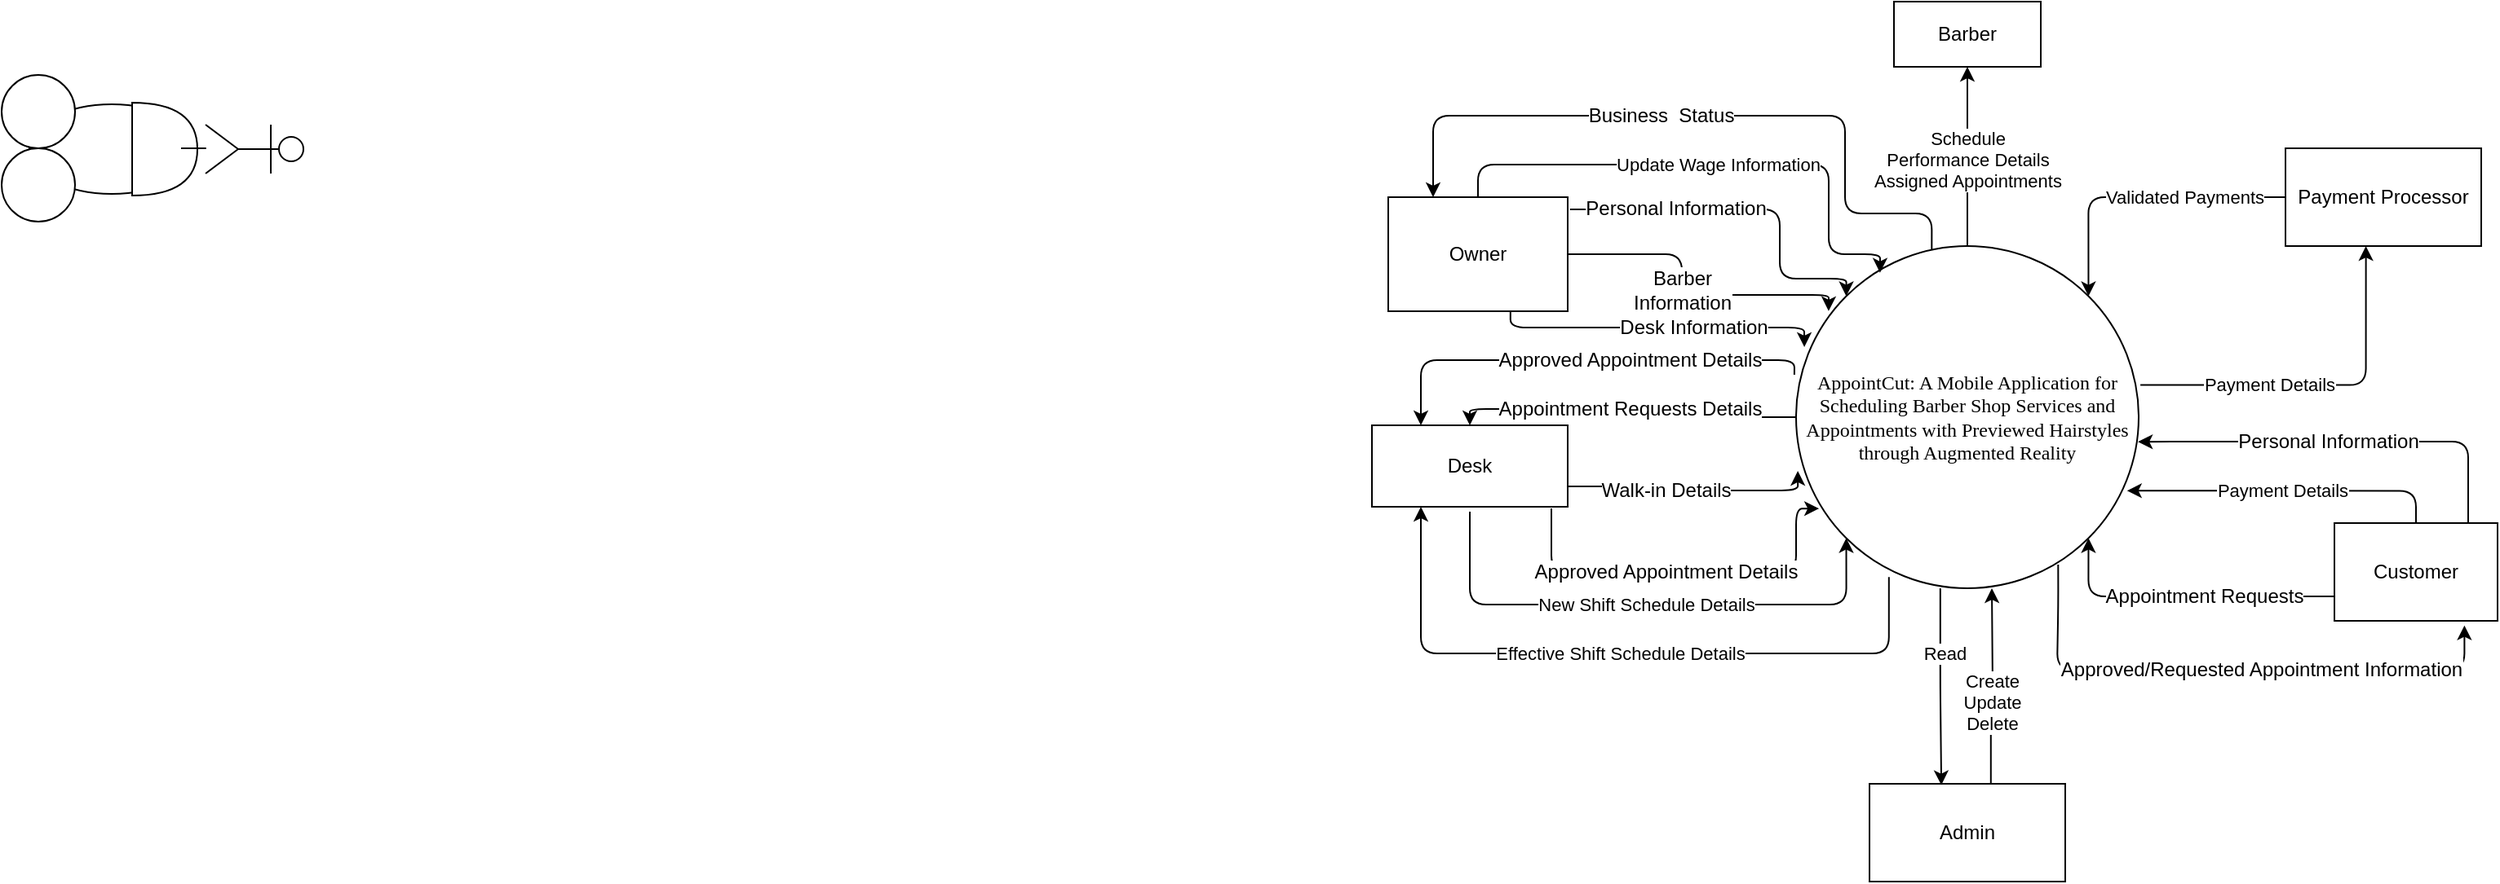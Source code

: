 <mxfile version="15.5.9" type="github" pages="2">
  <diagram id="QcfeCgYC6YROvoQcwezy" name="CFD">
    <mxGraphModel dx="1831" dy="532" grid="1" gridSize="10" guides="1" tooltips="1" connect="1" arrows="1" fold="1" page="1" pageScale="1" pageWidth="850" pageHeight="1100" math="0" shadow="0">
      <root>
        <mxCell id="0" />
        <mxCell id="1" parent="0" />
        <mxCell id="eU8hsQ7OFh6PPx2WCGZC-1" value="&lt;font style=&quot;font-size: 12px&quot;&gt;&lt;span style=&quot;font-family: &amp;#34;times new roman&amp;#34; ; color: rgb(0 , 0 , 0) ; background-color: transparent ; font-style: normal ; font-variant: normal ; text-decoration: none ; vertical-align: baseline&quot; id=&quot;docs-internal-guid-279cb4f7-7fff-44b1-516b-acc277abbe0b&quot;&gt;AppointCut: A Mobile Application for Scheduling Barber Shop Services and Appointments with Previewed Hairstyles through Augmented Reality&lt;/span&gt;&lt;/font&gt;" style="ellipse;whiteSpace=wrap;html=1;aspect=fixed;" parent="1" vertex="1">
          <mxGeometry x="310" y="220" width="210" height="210" as="geometry" />
        </mxCell>
        <mxCell id="YzoVD2geB_q7kexFXIaQ-12" value="Update Wage Information" style="edgeStyle=orthogonalEdgeStyle;rounded=1;orthogonalLoop=1;jettySize=auto;html=1;startArrow=none;startFill=0;endArrow=classic;endFill=1;entryX=0.245;entryY=0.078;entryDx=0;entryDy=0;entryPerimeter=0;" parent="1" source="eU8hsQ7OFh6PPx2WCGZC-3" target="eU8hsQ7OFh6PPx2WCGZC-1" edge="1">
          <mxGeometry relative="1" as="geometry">
            <Array as="points">
              <mxPoint x="115" y="170" />
              <mxPoint x="330" y="170" />
              <mxPoint x="330" y="225" />
              <mxPoint x="361" y="225" />
            </Array>
          </mxGeometry>
        </mxCell>
        <mxCell id="eU8hsQ7OFh6PPx2WCGZC-3" value="Owner" style="rounded=0;whiteSpace=wrap;html=1;fontSize=12;" parent="1" vertex="1">
          <mxGeometry x="60" y="190" width="110" height="70" as="geometry" />
        </mxCell>
        <mxCell id="YzoVD2geB_q7kexFXIaQ-4" value="&lt;div&gt;Effective Shift Schedule Details&lt;/div&gt;" style="edgeStyle=orthogonalEdgeStyle;rounded=1;orthogonalLoop=1;jettySize=auto;html=1;entryX=0.271;entryY=0.967;entryDx=0;entryDy=0;entryPerimeter=0;startArrow=classic;startFill=1;endArrow=none;endFill=0;" parent="1" source="eU8hsQ7OFh6PPx2WCGZC-4" target="eU8hsQ7OFh6PPx2WCGZC-1" edge="1">
          <mxGeometry relative="1" as="geometry">
            <Array as="points">
              <mxPoint x="80" y="470" />
              <mxPoint x="367" y="470" />
            </Array>
          </mxGeometry>
        </mxCell>
        <mxCell id="eU8hsQ7OFh6PPx2WCGZC-4" value="Desk" style="rounded=0;whiteSpace=wrap;html=1;fontSize=12;" parent="1" vertex="1">
          <mxGeometry x="50" y="330" width="120" height="50" as="geometry" />
        </mxCell>
        <mxCell id="eU8hsQ7OFh6PPx2WCGZC-5" value="Barber" style="rounded=0;whiteSpace=wrap;html=1;fontSize=12;" parent="1" vertex="1">
          <mxGeometry x="370" y="70" width="90" height="40" as="geometry" />
        </mxCell>
        <mxCell id="eU8hsQ7OFh6PPx2WCGZC-6" value="Customer" style="rounded=0;whiteSpace=wrap;html=1;fontSize=12;" parent="1" vertex="1">
          <mxGeometry x="640" y="390" width="100" height="60" as="geometry" />
        </mxCell>
        <mxCell id="eU8hsQ7OFh6PPx2WCGZC-8" value="Payment Processor" style="rounded=0;whiteSpace=wrap;html=1;fontSize=12;" parent="1" vertex="1">
          <mxGeometry x="610" y="160" width="120" height="60" as="geometry" />
        </mxCell>
        <mxCell id="eU8hsQ7OFh6PPx2WCGZC-20" value="Business&amp;nbsp; Status" style="endArrow=classic;html=1;rounded=1;fontSize=12;edgeStyle=orthogonalEdgeStyle;exitX=0.396;exitY=0.01;exitDx=0;exitDy=0;entryX=0.25;entryY=0;entryDx=0;entryDy=0;exitPerimeter=0;" parent="1" source="eU8hsQ7OFh6PPx2WCGZC-1" target="eU8hsQ7OFh6PPx2WCGZC-3" edge="1">
          <mxGeometry x="0.136" width="50" height="50" relative="1" as="geometry">
            <mxPoint x="170" y="170" as="sourcePoint" />
            <mxPoint x="140" y="180" as="targetPoint" />
            <Array as="points">
              <mxPoint x="393" y="200" />
              <mxPoint x="340" y="200" />
              <mxPoint x="340" y="140" />
              <mxPoint x="87" y="140" />
            </Array>
            <mxPoint as="offset" />
          </mxGeometry>
        </mxCell>
        <mxCell id="eU8hsQ7OFh6PPx2WCGZC-25" value="Personal Information" style="endArrow=classic;html=1;rounded=1;fontSize=12;edgeStyle=orthogonalEdgeStyle;exitX=1.013;exitY=0.107;exitDx=0;exitDy=0;exitPerimeter=0;entryX=0;entryY=0;entryDx=0;entryDy=0;" parent="1" source="eU8hsQ7OFh6PPx2WCGZC-3" target="eU8hsQ7OFh6PPx2WCGZC-1" edge="1">
          <mxGeometry x="-0.421" width="50" height="50" relative="1" as="geometry">
            <mxPoint x="230" y="320" as="sourcePoint" />
            <mxPoint x="300" y="280" as="targetPoint" />
            <Array as="points">
              <mxPoint x="300" y="198" />
              <mxPoint x="300" y="240" />
              <mxPoint x="341" y="240" />
            </Array>
            <mxPoint as="offset" />
          </mxGeometry>
        </mxCell>
        <mxCell id="eU8hsQ7OFh6PPx2WCGZC-26" value="Barber&lt;br&gt;Information" style="endArrow=classic;html=1;rounded=1;fontSize=12;edgeStyle=orthogonalEdgeStyle;exitX=1;exitY=0.5;exitDx=0;exitDy=0;entryX=0.095;entryY=0.19;entryDx=0;entryDy=0;entryPerimeter=0;" parent="1" source="eU8hsQ7OFh6PPx2WCGZC-3" target="eU8hsQ7OFh6PPx2WCGZC-1" edge="1">
          <mxGeometry x="-0.06" width="50" height="50" relative="1" as="geometry">
            <mxPoint x="190" y="380" as="sourcePoint" />
            <mxPoint x="240" y="330" as="targetPoint" />
            <Array as="points">
              <mxPoint x="240" y="225" />
              <mxPoint x="240" y="250" />
              <mxPoint x="330" y="250" />
            </Array>
            <mxPoint as="offset" />
          </mxGeometry>
        </mxCell>
        <mxCell id="eU8hsQ7OFh6PPx2WCGZC-27" value="Desk Information" style="endArrow=classic;html=1;rounded=1;fontSize=12;edgeStyle=orthogonalEdgeStyle;exitX=0.681;exitY=1.002;exitDx=0;exitDy=0;entryX=0.024;entryY=0.295;entryDx=0;entryDy=0;entryPerimeter=0;exitPerimeter=0;" parent="1" source="eU8hsQ7OFh6PPx2WCGZC-3" target="eU8hsQ7OFh6PPx2WCGZC-1" edge="1">
          <mxGeometry x="0.207" width="50" height="50" relative="1" as="geometry">
            <mxPoint x="230" y="400" as="sourcePoint" />
            <mxPoint x="280" y="350" as="targetPoint" />
            <Array as="points">
              <mxPoint x="135" y="270" />
              <mxPoint x="315" y="270" />
            </Array>
            <mxPoint as="offset" />
          </mxGeometry>
        </mxCell>
        <mxCell id="eU8hsQ7OFh6PPx2WCGZC-29" value="Approved Appointment Details" style="endArrow=classic;html=1;rounded=1;fontSize=12;edgeStyle=orthogonalEdgeStyle;exitX=-0.005;exitY=0.376;exitDx=0;exitDy=0;exitPerimeter=0;entryX=0.25;entryY=0;entryDx=0;entryDy=0;" parent="1" source="eU8hsQ7OFh6PPx2WCGZC-1" target="eU8hsQ7OFh6PPx2WCGZC-4" edge="1">
          <mxGeometry x="-0.207" width="50" height="50" relative="1" as="geometry">
            <mxPoint x="300" y="360" as="sourcePoint" />
            <mxPoint x="100" y="400" as="targetPoint" />
            <Array as="points">
              <mxPoint x="309" y="290" />
              <mxPoint x="80" y="290" />
            </Array>
            <mxPoint as="offset" />
          </mxGeometry>
        </mxCell>
        <mxCell id="eU8hsQ7OFh6PPx2WCGZC-30" value="Walk-in Details" style="endArrow=classic;html=1;rounded=1;fontSize=12;edgeStyle=orthogonalEdgeStyle;exitX=1;exitY=0.75;exitDx=0;exitDy=0;entryX=0.005;entryY=0.657;entryDx=0;entryDy=0;entryPerimeter=0;" parent="1" source="eU8hsQ7OFh6PPx2WCGZC-4" target="eU8hsQ7OFh6PPx2WCGZC-1" edge="1">
          <mxGeometry x="-0.205" width="50" height="50" relative="1" as="geometry">
            <mxPoint x="180" y="560" as="sourcePoint" />
            <mxPoint x="341" y="420" as="targetPoint" />
            <Array as="points">
              <mxPoint x="210" y="368" />
              <mxPoint x="210" y="370" />
              <mxPoint x="311" y="370" />
            </Array>
            <mxPoint as="offset" />
          </mxGeometry>
        </mxCell>
        <mxCell id="eU8hsQ7OFh6PPx2WCGZC-31" value="Approved Appointment Details" style="endArrow=classic;html=1;rounded=1;fontSize=12;edgeStyle=orthogonalEdgeStyle;entryX=0.067;entryY=0.767;entryDx=0;entryDy=0;entryPerimeter=0;" parent="1" target="eU8hsQ7OFh6PPx2WCGZC-1" edge="1">
          <mxGeometry x="-0.099" width="50" height="50" relative="1" as="geometry">
            <mxPoint x="160" y="381" as="sourcePoint" />
            <mxPoint x="357" y="435" as="targetPoint" />
            <Array as="points">
              <mxPoint x="160" y="420" />
              <mxPoint x="310" y="420" />
              <mxPoint x="310" y="381" />
            </Array>
            <mxPoint as="offset" />
          </mxGeometry>
        </mxCell>
        <mxCell id="eU8hsQ7OFh6PPx2WCGZC-34" value="Personal Information" style="endArrow=classic;html=1;rounded=1;fontSize=12;edgeStyle=orthogonalEdgeStyle;entryX=0.998;entryY=0.572;entryDx=0;entryDy=0;entryPerimeter=0;" parent="1" source="eU8hsQ7OFh6PPx2WCGZC-6" target="eU8hsQ7OFh6PPx2WCGZC-1" edge="1">
          <mxGeometry x="0.082" width="50" height="50" relative="1" as="geometry">
            <mxPoint x="730" y="370" as="sourcePoint" />
            <mxPoint x="540" y="340" as="targetPoint" />
            <Array as="points">
              <mxPoint x="722" y="340" />
              <mxPoint x="550" y="340" />
            </Array>
            <mxPoint as="offset" />
          </mxGeometry>
        </mxCell>
        <mxCell id="eU8hsQ7OFh6PPx2WCGZC-35" value="Approved/Requested Appointment Information" style="endArrow=classic;html=1;rounded=1;fontSize=12;edgeStyle=orthogonalEdgeStyle;exitX=0.765;exitY=0.931;exitDx=0;exitDy=0;exitPerimeter=0;entryX=0.797;entryY=1.047;entryDx=0;entryDy=0;entryPerimeter=0;" parent="1" source="eU8hsQ7OFh6PPx2WCGZC-1" target="eU8hsQ7OFh6PPx2WCGZC-6" edge="1">
          <mxGeometry x="0.111" width="50" height="50" relative="1" as="geometry">
            <mxPoint x="460" y="440" as="sourcePoint" />
            <mxPoint x="710" y="460" as="targetPoint" />
            <Array as="points">
              <mxPoint x="471" y="440" />
              <mxPoint x="470" y="440" />
              <mxPoint x="470" y="480" />
              <mxPoint x="720" y="480" />
            </Array>
            <mxPoint as="offset" />
          </mxGeometry>
        </mxCell>
        <mxCell id="eU8hsQ7OFh6PPx2WCGZC-36" value="Appointment Requests" style="endArrow=classic;html=1;rounded=1;fontSize=12;edgeStyle=orthogonalEdgeStyle;entryX=1;entryY=1;entryDx=0;entryDy=0;exitX=0;exitY=0.75;exitDx=0;exitDy=0;" parent="1" source="eU8hsQ7OFh6PPx2WCGZC-6" target="eU8hsQ7OFh6PPx2WCGZC-1" edge="1">
          <mxGeometry x="-0.142" width="50" height="50" relative="1" as="geometry">
            <mxPoint x="620" y="420" as="sourcePoint" />
            <mxPoint x="500" y="418" as="targetPoint" />
            <Array as="points">
              <mxPoint x="489" y="435" />
            </Array>
            <mxPoint as="offset" />
          </mxGeometry>
        </mxCell>
        <mxCell id="eU8hsQ7OFh6PPx2WCGZC-37" value="Appointment Requests Details" style="endArrow=classic;html=1;rounded=1;fontSize=12;edgeStyle=orthogonalEdgeStyle;exitX=0;exitY=0.5;exitDx=0;exitDy=0;entryX=0.5;entryY=0;entryDx=0;entryDy=0;" parent="1" source="eU8hsQ7OFh6PPx2WCGZC-1" target="eU8hsQ7OFh6PPx2WCGZC-4" edge="1">
          <mxGeometry width="50" height="50" relative="1" as="geometry">
            <mxPoint x="200" y="430" as="sourcePoint" />
            <mxPoint x="133" y="400" as="targetPoint" />
          </mxGeometry>
        </mxCell>
        <mxCell id="ihMS51rqOD6s6_fyYxc7-1" value="" style="endArrow=classic;html=1;rounded=1;edgeStyle=orthogonalEdgeStyle;" parent="1" source="eU8hsQ7OFh6PPx2WCGZC-1" target="eU8hsQ7OFh6PPx2WCGZC-5" edge="1">
          <mxGeometry width="50" height="50" relative="1" as="geometry">
            <mxPoint x="530" y="240" as="sourcePoint" />
            <mxPoint x="580" y="190" as="targetPoint" />
            <Array as="points">
              <mxPoint x="415" y="95" />
            </Array>
          </mxGeometry>
        </mxCell>
        <mxCell id="ihMS51rqOD6s6_fyYxc7-10" value="Schedule&lt;br&gt;Performance Details&lt;br&gt;Assigned Appointments" style="edgeLabel;html=1;align=center;verticalAlign=middle;resizable=0;points=[];" parent="ihMS51rqOD6s6_fyYxc7-1" vertex="1" connectable="0">
          <mxGeometry x="-0.395" y="-1" relative="1" as="geometry">
            <mxPoint x="-1" y="-20" as="offset" />
          </mxGeometry>
        </mxCell>
        <mxCell id="ihMS51rqOD6s6_fyYxc7-11" value="Payment Details" style="endArrow=classic;html=1;rounded=1;edgeStyle=orthogonalEdgeStyle;exitX=0.5;exitY=0;exitDx=0;exitDy=0;entryX=0.966;entryY=0.715;entryDx=0;entryDy=0;entryPerimeter=0;" parent="1" source="eU8hsQ7OFh6PPx2WCGZC-6" target="eU8hsQ7OFh6PPx2WCGZC-1" edge="1">
          <mxGeometry x="0.035" width="50" height="50" relative="1" as="geometry">
            <mxPoint x="700" y="370" as="sourcePoint" />
            <mxPoint x="540" y="370" as="targetPoint" />
            <Array as="points">
              <mxPoint x="690" y="370" />
            </Array>
            <mxPoint as="offset" />
          </mxGeometry>
        </mxCell>
        <mxCell id="ihMS51rqOD6s6_fyYxc7-12" value="Payment Details" style="endArrow=classic;html=1;rounded=1;edgeStyle=orthogonalEdgeStyle;exitX=1.005;exitY=0.406;exitDx=0;exitDy=0;exitPerimeter=0;entryX=0.411;entryY=1.001;entryDx=0;entryDy=0;entryPerimeter=0;" parent="1" source="eU8hsQ7OFh6PPx2WCGZC-1" target="eU8hsQ7OFh6PPx2WCGZC-8" edge="1">
          <mxGeometry x="-0.294" width="50" height="50" relative="1" as="geometry">
            <mxPoint x="600" y="330" as="sourcePoint" />
            <mxPoint x="650" y="250" as="targetPoint" />
            <mxPoint as="offset" />
          </mxGeometry>
        </mxCell>
        <mxCell id="ihMS51rqOD6s6_fyYxc7-13" value="" style="endArrow=classic;html=1;rounded=1;edgeStyle=orthogonalEdgeStyle;exitX=0;exitY=0.5;exitDx=0;exitDy=0;entryX=1;entryY=0;entryDx=0;entryDy=0;" parent="1" source="eU8hsQ7OFh6PPx2WCGZC-8" target="eU8hsQ7OFh6PPx2WCGZC-1" edge="1">
          <mxGeometry width="50" height="50" relative="1" as="geometry">
            <mxPoint x="560" y="270" as="sourcePoint" />
            <mxPoint x="476" y="220" as="targetPoint" />
            <Array as="points">
              <mxPoint x="489" y="190" />
            </Array>
          </mxGeometry>
        </mxCell>
        <mxCell id="ihMS51rqOD6s6_fyYxc7-14" value="Validated Payments" style="edgeLabel;html=1;align=center;verticalAlign=middle;resizable=0;points=[];" parent="ihMS51rqOD6s6_fyYxc7-13" vertex="1" connectable="0">
          <mxGeometry x="-0.133" y="-1" relative="1" as="geometry">
            <mxPoint x="16" y="1" as="offset" />
          </mxGeometry>
        </mxCell>
        <mxCell id="jR0Vj0uFJXifs4Czaeaf-1" value="Admin" style="rounded=0;whiteSpace=wrap;html=1;fontSize=12;" parent="1" vertex="1">
          <mxGeometry x="355" y="550" width="120" height="60" as="geometry" />
        </mxCell>
        <mxCell id="jR0Vj0uFJXifs4Czaeaf-2" value="" style="endArrow=classic;html=1;rounded=1;strokeColor=default;edgeStyle=orthogonalEdgeStyle;entryX=0.367;entryY=0.013;entryDx=0;entryDy=0;entryPerimeter=0;exitX=0.421;exitY=1;exitDx=0;exitDy=0;exitPerimeter=0;" parent="1" source="eU8hsQ7OFh6PPx2WCGZC-1" target="jR0Vj0uFJXifs4Czaeaf-1" edge="1">
          <mxGeometry width="50" height="50" relative="1" as="geometry">
            <mxPoint x="350" y="570" as="sourcePoint" />
            <mxPoint x="400" y="520" as="targetPoint" />
          </mxGeometry>
        </mxCell>
        <mxCell id="jR0Vj0uFJXifs4Czaeaf-6" value="Read" style="edgeLabel;html=1;align=center;verticalAlign=middle;resizable=0;points=[];" parent="jR0Vj0uFJXifs4Czaeaf-2" vertex="1" connectable="0">
          <mxGeometry x="-0.184" y="-1" relative="1" as="geometry">
            <mxPoint x="3" y="-10" as="offset" />
          </mxGeometry>
        </mxCell>
        <mxCell id="jR0Vj0uFJXifs4Czaeaf-3" value="Create&lt;br&gt;Update&lt;br&gt;Delete" style="endArrow=classic;html=1;rounded=1;strokeColor=default;edgeStyle=orthogonalEdgeStyle;exitX=0.62;exitY=0.001;exitDx=0;exitDy=0;exitPerimeter=0;" parent="1" source="jR0Vj0uFJXifs4Czaeaf-1" edge="1">
          <mxGeometry x="-0.17" y="-1" width="50" height="50" relative="1" as="geometry">
            <mxPoint x="408.41" y="440.0" as="sourcePoint" />
            <mxPoint x="430" y="430" as="targetPoint" />
            <mxPoint as="offset" />
          </mxGeometry>
        </mxCell>
        <mxCell id="YzoVD2geB_q7kexFXIaQ-3" value="New Shift Schedule Details" style="endArrow=classic;html=1;edgeStyle=orthogonalEdgeStyle;rounded=1;entryX=0;entryY=1;entryDx=0;entryDy=0;startArrow=none;startFill=0;" parent="1" target="eU8hsQ7OFh6PPx2WCGZC-1" edge="1">
          <mxGeometry width="50" height="50" relative="1" as="geometry">
            <mxPoint x="110" y="383" as="sourcePoint" />
            <mxPoint x="200" y="560" as="targetPoint" />
            <Array as="points">
              <mxPoint x="110" y="440" />
              <mxPoint x="341" y="440" />
            </Array>
          </mxGeometry>
        </mxCell>
        <mxCell id="YzoVD2geB_q7kexFXIaQ-5" value="" style="group" parent="1" vertex="1" connectable="0">
          <mxGeometry x="-790" y="115" width="185" height="90" as="geometry" />
        </mxCell>
        <mxCell id="YzoVD2geB_q7kexFXIaQ-6" value="" style="ellipse;whiteSpace=wrap;html=1;direction=south;rotation=90;" parent="YzoVD2geB_q7kexFXIaQ-5" vertex="1">
          <mxGeometry x="40" y="-5" width="55" height="101" as="geometry" />
        </mxCell>
        <mxCell id="YzoVD2geB_q7kexFXIaQ-7" value="" style="ellipse;whiteSpace=wrap;html=1;aspect=fixed;" parent="YzoVD2geB_q7kexFXIaQ-5" vertex="1">
          <mxGeometry width="45" height="45" as="geometry" />
        </mxCell>
        <mxCell id="YzoVD2geB_q7kexFXIaQ-8" value="" style="ellipse;whiteSpace=wrap;html=1;aspect=fixed;" parent="YzoVD2geB_q7kexFXIaQ-5" vertex="1">
          <mxGeometry y="45" width="45" height="45" as="geometry" />
        </mxCell>
        <mxCell id="YzoVD2geB_q7kexFXIaQ-9" value="" style="shape=umlActor;verticalLabelPosition=bottom;verticalAlign=top;html=1;outlineConnect=0;rotation=90;" parent="YzoVD2geB_q7kexFXIaQ-5" vertex="1">
          <mxGeometry x="140" y="15.5" width="30" height="60" as="geometry" />
        </mxCell>
        <mxCell id="YzoVD2geB_q7kexFXIaQ-10" value="" style="shape=or;whiteSpace=wrap;html=1;" parent="YzoVD2geB_q7kexFXIaQ-5" vertex="1">
          <mxGeometry x="80" y="17" width="40" height="57" as="geometry" />
        </mxCell>
        <mxCell id="YzoVD2geB_q7kexFXIaQ-11" value="" style="endArrow=none;html=1;rounded=1;edgeStyle=orthogonalEdgeStyle;" parent="YzoVD2geB_q7kexFXIaQ-5" edge="1">
          <mxGeometry width="50" height="50" relative="1" as="geometry">
            <mxPoint x="110" y="45" as="sourcePoint" />
            <mxPoint x="110" y="45" as="targetPoint" />
            <Array as="points">
              <mxPoint x="130" y="45" />
              <mxPoint x="110" y="45" />
            </Array>
          </mxGeometry>
        </mxCell>
      </root>
    </mxGraphModel>
  </diagram>
  <diagram id="z-SG2S14-h5Qbc_ahD4r" name="CFD-Admin">
    <mxGraphModel dx="1422" dy="772" grid="1" gridSize="10" guides="1" tooltips="1" connect="1" arrows="1" fold="1" page="1" pageScale="1" pageWidth="850" pageHeight="1100" math="0" shadow="0">
      <root>
        <mxCell id="9v1a9WS_H9Mqt1QaRTHw-0" />
        <mxCell id="9v1a9WS_H9Mqt1QaRTHw-1" parent="9v1a9WS_H9Mqt1QaRTHw-0" />
        <mxCell id="lL5zHZhPwYxmuigHh4Fn-0" value="&lt;font style=&quot;font-size: 12px&quot;&gt;&lt;span style=&quot;font-family: &amp;#34;times new roman&amp;#34; ; color: rgb(0 , 0 , 0) ; background-color: transparent ; font-style: normal ; font-variant: normal ; text-decoration: none ; vertical-align: baseline&quot; id=&quot;docs-internal-guid-279cb4f7-7fff-44b1-516b-acc277abbe0b&quot;&gt;AppointCut: A Mobile Application for Scheduling Barber Shop Services and Appointments with Previewed Hairstyles through Augmented Reality&lt;/span&gt;&lt;/font&gt;" style="ellipse;whiteSpace=wrap;html=1;aspect=fixed;" parent="9v1a9WS_H9Mqt1QaRTHw-1" vertex="1">
          <mxGeometry x="120" y="230" width="210" height="210" as="geometry" />
        </mxCell>
        <mxCell id="lL5zHZhPwYxmuigHh4Fn-1" value="Admin" style="rounded=0;whiteSpace=wrap;html=1;fontSize=12;" parent="9v1a9WS_H9Mqt1QaRTHw-1" vertex="1">
          <mxGeometry x="580" y="305" width="120" height="60" as="geometry" />
        </mxCell>
        <mxCell id="F4i1eAzSYNV20_Flw85E-8" value="" style="endArrow=classic;html=1;rounded=0;edgeStyle=orthogonalEdgeStyle;exitX=0.951;exitY=0.289;exitDx=0;exitDy=0;exitPerimeter=0;" parent="9v1a9WS_H9Mqt1QaRTHw-1" source="lL5zHZhPwYxmuigHh4Fn-0" target="lL5zHZhPwYxmuigHh4Fn-1" edge="1">
          <mxGeometry width="50" height="50" relative="1" as="geometry">
            <mxPoint x="320" y="230" as="sourcePoint" />
            <mxPoint x="590" y="291" as="targetPoint" />
            <Array as="points">
              <mxPoint x="320" y="240" />
              <mxPoint x="590" y="240" />
            </Array>
          </mxGeometry>
        </mxCell>
        <mxCell id="KmbpuiYW9SRUuznEyT2X-0" value="Customer Details" style="edgeLabel;html=1;align=center;verticalAlign=middle;resizable=0;points=[];" parent="F4i1eAzSYNV20_Flw85E-8" vertex="1" connectable="0">
          <mxGeometry x="-0.312" y="2" relative="1" as="geometry">
            <mxPoint x="47" as="offset" />
          </mxGeometry>
        </mxCell>
        <mxCell id="F4i1eAzSYNV20_Flw85E-9" value="" style="endArrow=none;html=1;rounded=0;edgeStyle=orthogonalEdgeStyle;endFill=0;startArrow=classic;startFill=1;exitX=0.941;exitY=0.762;exitDx=0;exitDy=0;exitPerimeter=0;" parent="9v1a9WS_H9Mqt1QaRTHw-1" source="lL5zHZhPwYxmuigHh4Fn-0" target="lL5zHZhPwYxmuigHh4Fn-1" edge="1">
          <mxGeometry width="50" height="50" relative="1" as="geometry">
            <mxPoint x="320" y="400" as="sourcePoint" />
            <mxPoint x="590" y="380" as="targetPoint" />
            <Array as="points">
              <mxPoint x="318" y="440" />
              <mxPoint x="590" y="440" />
            </Array>
          </mxGeometry>
        </mxCell>
        <mxCell id="KmbpuiYW9SRUuznEyT2X-3" value="Approved Customer" style="edgeLabel;html=1;align=center;verticalAlign=middle;resizable=0;points=[];" parent="F4i1eAzSYNV20_Flw85E-9" vertex="1" connectable="0">
          <mxGeometry x="-0.131" y="-2" relative="1" as="geometry">
            <mxPoint x="10" y="-2" as="offset" />
          </mxGeometry>
        </mxCell>
        <mxCell id="KmbpuiYW9SRUuznEyT2X-4" value="" style="endArrow=none;html=1;rounded=1;edgeStyle=orthogonalEdgeStyle;exitX=1;exitY=1;exitDx=0;exitDy=0;startArrow=classic;startFill=1;endFill=0;entryX=0.164;entryY=0.981;entryDx=0;entryDy=0;entryPerimeter=0;" parent="9v1a9WS_H9Mqt1QaRTHw-1" source="lL5zHZhPwYxmuigHh4Fn-0" target="lL5zHZhPwYxmuigHh4Fn-1" edge="1">
          <mxGeometry width="50" height="50" relative="1" as="geometry">
            <mxPoint x="290" y="430" as="sourcePoint" />
            <mxPoint x="600" y="380" as="targetPoint" />
            <Array as="points">
              <mxPoint x="299" y="430" />
              <mxPoint x="300" y="430" />
              <mxPoint x="300" y="460" />
              <mxPoint x="600" y="460" />
              <mxPoint x="600" y="368" />
            </Array>
          </mxGeometry>
        </mxCell>
        <mxCell id="KmbpuiYW9SRUuznEyT2X-8" value="Approved Owner Details" style="edgeLabel;html=1;align=center;verticalAlign=middle;resizable=0;points=[];" parent="KmbpuiYW9SRUuznEyT2X-4" vertex="1" connectable="0">
          <mxGeometry x="-0.143" y="2" relative="1" as="geometry">
            <mxPoint x="12" as="offset" />
          </mxGeometry>
        </mxCell>
        <mxCell id="KmbpuiYW9SRUuznEyT2X-5" value="" style="endArrow=classic;html=1;rounded=0;edgeStyle=orthogonalEdgeStyle;endFill=1;startArrow=none;startFill=0;strokeColor=default;" parent="9v1a9WS_H9Mqt1QaRTHw-1" source="lL5zHZhPwYxmuigHh4Fn-0" target="lL5zHZhPwYxmuigHh4Fn-1" edge="1">
          <mxGeometry width="50" height="50" relative="1" as="geometry">
            <mxPoint x="305.54" y="260.69" as="sourcePoint" />
            <mxPoint x="599" y="300" as="targetPoint" />
            <Array as="points">
              <mxPoint x="305" y="220" />
              <mxPoint x="599" y="220" />
            </Array>
          </mxGeometry>
        </mxCell>
        <mxCell id="KmbpuiYW9SRUuznEyT2X-6" value="Owners Application" style="edgeLabel;html=1;align=center;verticalAlign=middle;resizable=0;points=[];" parent="KmbpuiYW9SRUuznEyT2X-5" vertex="1" connectable="0">
          <mxGeometry x="-0.312" y="2" relative="1" as="geometry">
            <mxPoint x="47" as="offset" />
          </mxGeometry>
        </mxCell>
        <mxCell id="Xylg9A7ksIJKhDiFP-UO-0" value="" style="endArrow=classic;html=1;rounded=1;edgeStyle=orthogonalEdgeStyle;exitX=0.25;exitY=1;exitDx=0;exitDy=0;" parent="9v1a9WS_H9Mqt1QaRTHw-1" source="lL5zHZhPwYxmuigHh4Fn-1" target="lL5zHZhPwYxmuigHh4Fn-0" edge="1">
          <mxGeometry width="50" height="50" relative="1" as="geometry">
            <mxPoint x="540" y="570" as="sourcePoint" />
            <mxPoint x="280" y="460" as="targetPoint" />
            <Array as="points">
              <mxPoint x="610" y="480" />
              <mxPoint x="280" y="480" />
            </Array>
          </mxGeometry>
        </mxCell>
        <mxCell id="Xylg9A7ksIJKhDiFP-UO-5" value="Added Barber Details" style="edgeLabel;html=1;align=center;verticalAlign=middle;resizable=0;points=[];" parent="Xylg9A7ksIJKhDiFP-UO-0" vertex="1" connectable="0">
          <mxGeometry x="0.159" y="-1" relative="1" as="geometry">
            <mxPoint x="15" as="offset" />
          </mxGeometry>
        </mxCell>
        <mxCell id="Xylg9A7ksIJKhDiFP-UO-3" value="" style="endArrow=classic;html=1;rounded=0;edgeStyle=orthogonalEdgeStyle;endFill=1;startArrow=none;startFill=0;entryX=0.25;entryY=0;entryDx=0;entryDy=0;" parent="9v1a9WS_H9Mqt1QaRTHw-1" source="lL5zHZhPwYxmuigHh4Fn-0" target="lL5zHZhPwYxmuigHh4Fn-1" edge="1">
          <mxGeometry width="50" height="50" relative="1" as="geometry">
            <mxPoint x="291" y="240" as="sourcePoint" />
            <mxPoint x="584.5" y="290.0" as="targetPoint" />
            <Array as="points">
              <mxPoint x="291" y="200" />
              <mxPoint x="610" y="200" />
            </Array>
          </mxGeometry>
        </mxCell>
        <mxCell id="Xylg9A7ksIJKhDiFP-UO-4" value="Barber Details" style="edgeLabel;html=1;align=center;verticalAlign=middle;resizable=0;points=[];" parent="Xylg9A7ksIJKhDiFP-UO-3" vertex="1" connectable="0">
          <mxGeometry x="-0.312" y="2" relative="1" as="geometry">
            <mxPoint x="47" as="offset" />
          </mxGeometry>
        </mxCell>
        <mxCell id="Xylg9A7ksIJKhDiFP-UO-6" value="" style="endArrow=classic;html=1;rounded=0;edgeStyle=orthogonalEdgeStyle;endFill=1;startArrow=none;startFill=0;entryX=0.342;entryY=0.004;entryDx=0;entryDy=0;entryPerimeter=0;" parent="9v1a9WS_H9Mqt1QaRTHw-1" source="lL5zHZhPwYxmuigHh4Fn-0" target="lL5zHZhPwYxmuigHh4Fn-1" edge="1">
          <mxGeometry width="50" height="50" relative="1" as="geometry">
            <mxPoint x="277.98" y="233.336" as="sourcePoint" />
            <mxPoint x="620" y="290" as="targetPoint" />
            <Array as="points">
              <mxPoint x="278" y="180" />
              <mxPoint x="620" y="180" />
              <mxPoint x="620" y="285" />
              <mxPoint x="621" y="285" />
            </Array>
          </mxGeometry>
        </mxCell>
        <mxCell id="Xylg9A7ksIJKhDiFP-UO-7" value="Desk Details" style="edgeLabel;html=1;align=center;verticalAlign=middle;resizable=0;points=[];" parent="Xylg9A7ksIJKhDiFP-UO-6" vertex="1" connectable="0">
          <mxGeometry x="-0.312" y="2" relative="1" as="geometry">
            <mxPoint x="47" as="offset" />
          </mxGeometry>
        </mxCell>
        <mxCell id="Xylg9A7ksIJKhDiFP-UO-8" value="" style="endArrow=classic;html=1;rounded=1;edgeStyle=orthogonalEdgeStyle;exitX=0.336;exitY=1.004;exitDx=0;exitDy=0;exitPerimeter=0;" parent="9v1a9WS_H9Mqt1QaRTHw-1" source="lL5zHZhPwYxmuigHh4Fn-1" target="lL5zHZhPwYxmuigHh4Fn-0" edge="1">
          <mxGeometry width="50" height="50" relative="1" as="geometry">
            <mxPoint x="599.97" y="375.0" as="sourcePoint" />
            <mxPoint x="260" y="450" as="targetPoint" />
            <Array as="points">
              <mxPoint x="620" y="500" />
              <mxPoint x="260" y="500" />
            </Array>
          </mxGeometry>
        </mxCell>
        <mxCell id="Xylg9A7ksIJKhDiFP-UO-9" value="Added Barber Details" style="edgeLabel;html=1;align=center;verticalAlign=middle;resizable=0;points=[];" parent="Xylg9A7ksIJKhDiFP-UO-8" vertex="1" connectable="0">
          <mxGeometry x="0.159" y="-1" relative="1" as="geometry">
            <mxPoint x="15" as="offset" />
          </mxGeometry>
        </mxCell>
        <mxCell id="tw8a4bLxt4a7vOjRQgqN-0" value="" style="group" parent="9v1a9WS_H9Mqt1QaRTHw-1" vertex="1" connectable="0">
          <mxGeometry x="370" y="295" width="185" height="90" as="geometry" />
        </mxCell>
        <mxCell id="KmbpuiYW9SRUuznEyT2X-11" value="" style="ellipse;whiteSpace=wrap;html=1;direction=south;rotation=90;" parent="tw8a4bLxt4a7vOjRQgqN-0" vertex="1">
          <mxGeometry x="40" y="-5" width="55" height="101" as="geometry" />
        </mxCell>
        <mxCell id="KmbpuiYW9SRUuznEyT2X-9" value="" style="ellipse;whiteSpace=wrap;html=1;aspect=fixed;" parent="tw8a4bLxt4a7vOjRQgqN-0" vertex="1">
          <mxGeometry width="45" height="45" as="geometry" />
        </mxCell>
        <mxCell id="KmbpuiYW9SRUuznEyT2X-10" value="" style="ellipse;whiteSpace=wrap;html=1;aspect=fixed;" parent="tw8a4bLxt4a7vOjRQgqN-0" vertex="1">
          <mxGeometry y="45" width="45" height="45" as="geometry" />
        </mxCell>
        <mxCell id="KmbpuiYW9SRUuznEyT2X-12" value="" style="shape=umlActor;verticalLabelPosition=bottom;verticalAlign=top;html=1;outlineConnect=0;rotation=90;" parent="tw8a4bLxt4a7vOjRQgqN-0" vertex="1">
          <mxGeometry x="140" y="15.5" width="30" height="60" as="geometry" />
        </mxCell>
        <mxCell id="Xylg9A7ksIJKhDiFP-UO-1" value="" style="shape=or;whiteSpace=wrap;html=1;" parent="tw8a4bLxt4a7vOjRQgqN-0" vertex="1">
          <mxGeometry x="80" y="17" width="40" height="57" as="geometry" />
        </mxCell>
        <mxCell id="Xylg9A7ksIJKhDiFP-UO-2" value="" style="endArrow=none;html=1;rounded=1;edgeStyle=orthogonalEdgeStyle;" parent="tw8a4bLxt4a7vOjRQgqN-0" edge="1">
          <mxGeometry width="50" height="50" relative="1" as="geometry">
            <mxPoint x="110" y="45" as="sourcePoint" />
            <mxPoint x="110" y="45" as="targetPoint" />
            <Array as="points">
              <mxPoint x="130" y="45" />
              <mxPoint x="110" y="45" />
            </Array>
          </mxGeometry>
        </mxCell>
      </root>
    </mxGraphModel>
  </diagram>
</mxfile>
